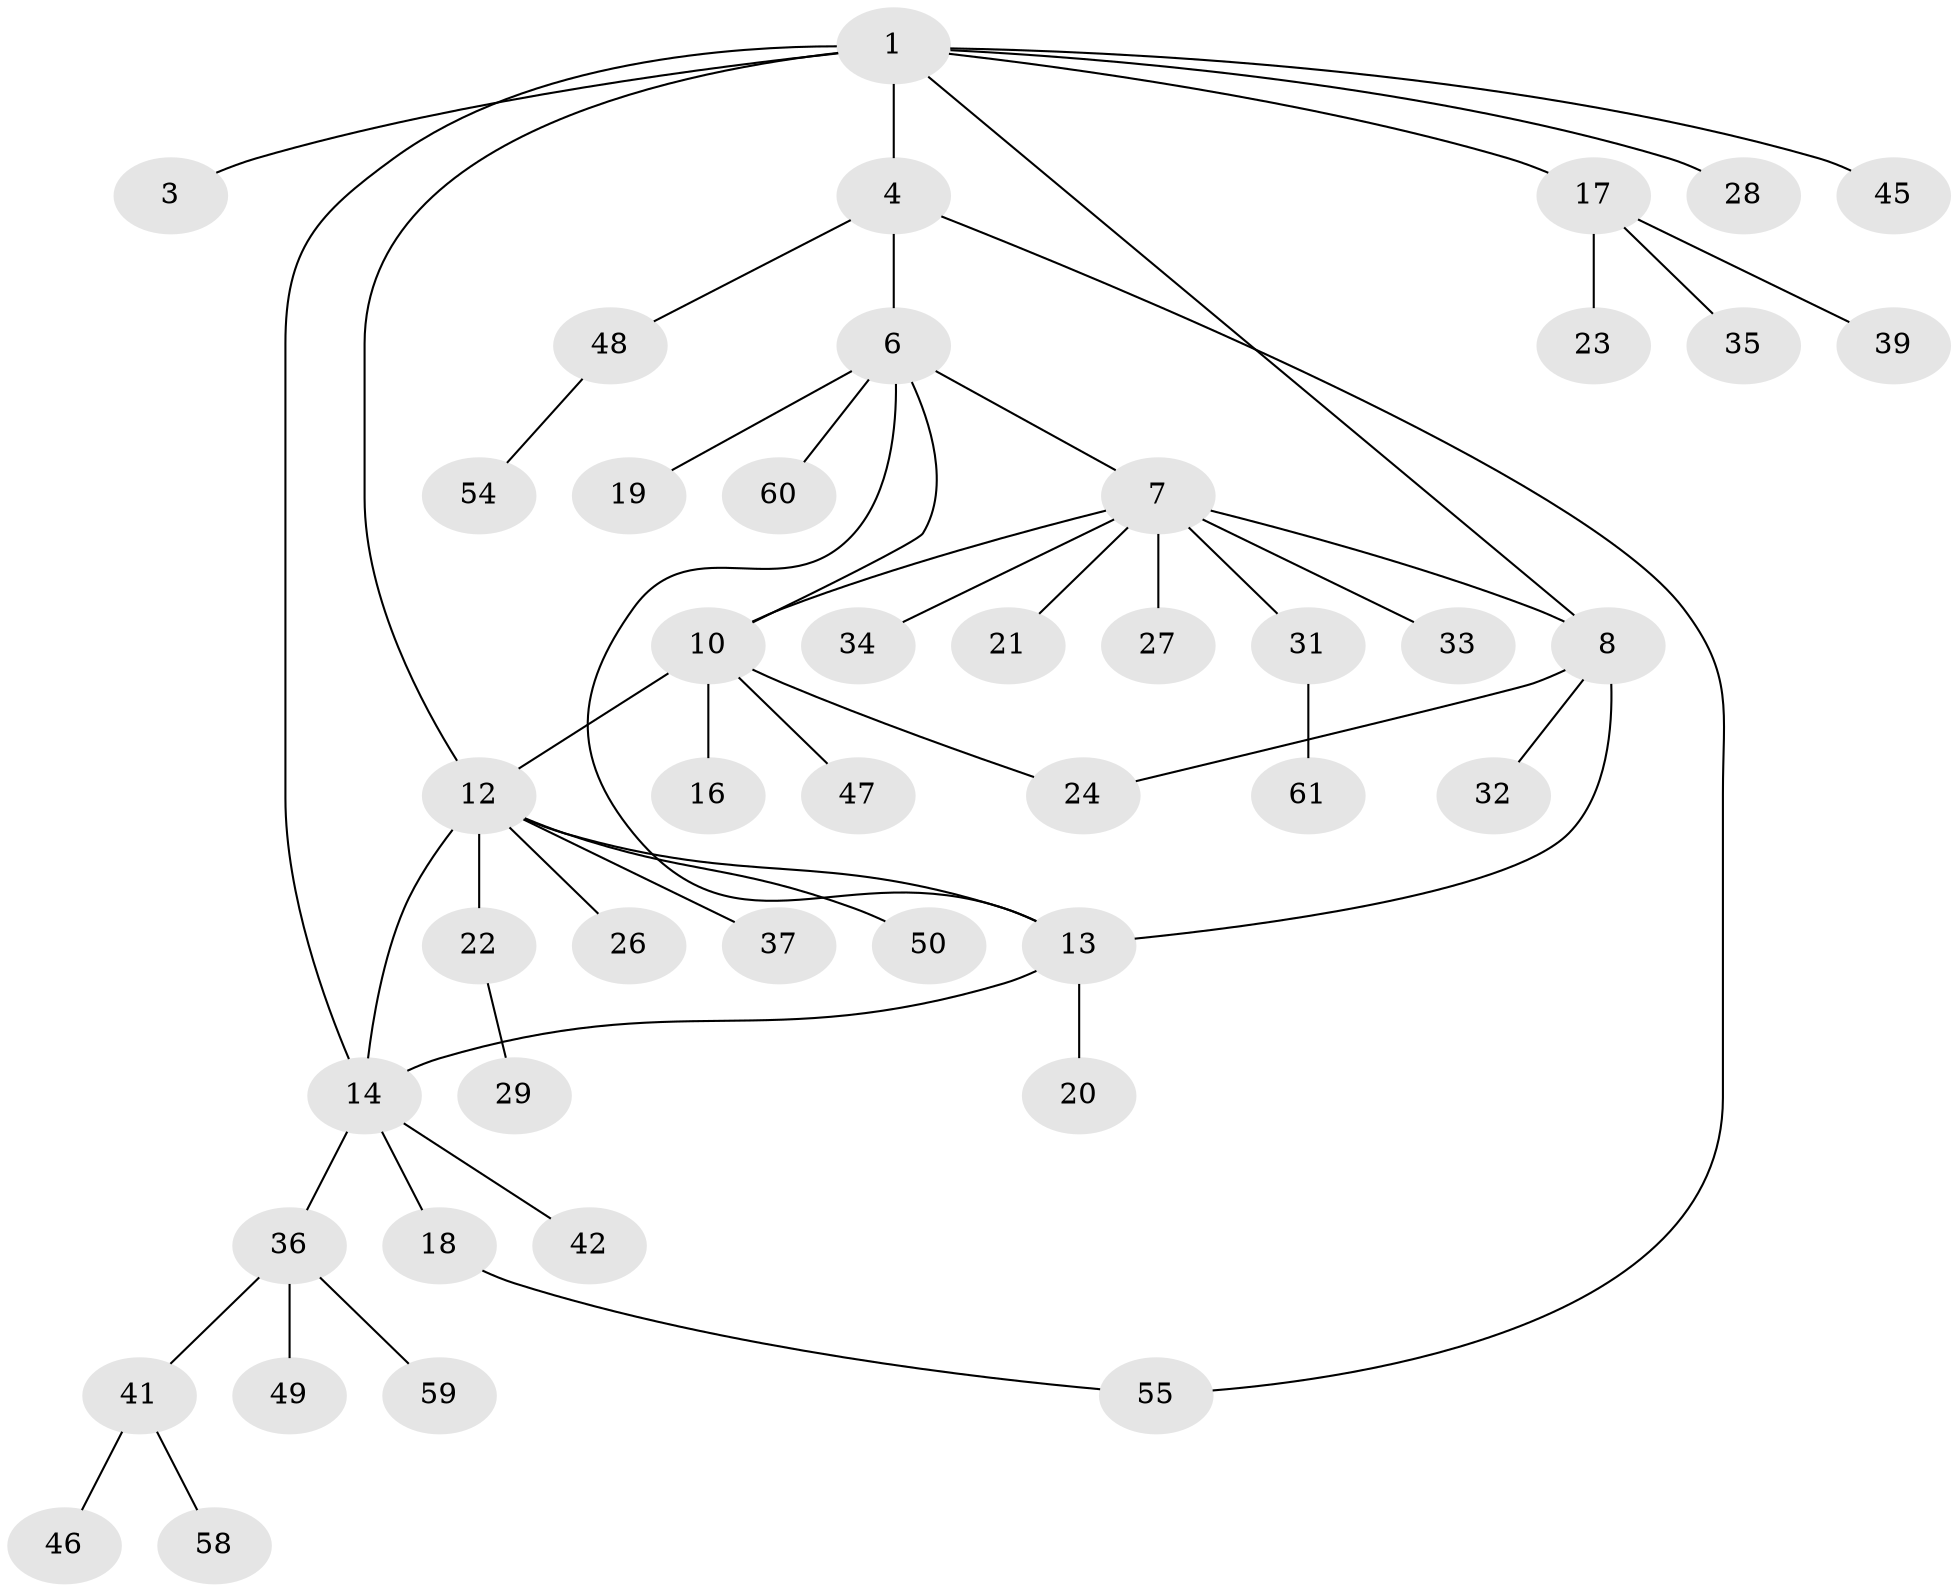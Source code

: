 // original degree distribution, {7: 0.016129032258064516, 4: 0.03225806451612903, 2: 0.14516129032258066, 5: 0.0967741935483871, 8: 0.03225806451612903, 10: 0.016129032258064516, 3: 0.14516129032258066, 1: 0.5161290322580645}
// Generated by graph-tools (version 1.1) at 2025/42/03/06/25 10:42:12]
// undirected, 45 vertices, 53 edges
graph export_dot {
graph [start="1"]
  node [color=gray90,style=filled];
  1 [super="+2"];
  3;
  4 [super="+5"];
  6 [super="+40"];
  7 [super="+30"];
  8 [super="+9"];
  10 [super="+11"];
  12 [super="+15"];
  13;
  14 [super="+25"];
  16;
  17 [super="+51"];
  18 [super="+53"];
  19;
  20 [super="+56"];
  21;
  22 [super="+43"];
  23;
  24 [super="+44"];
  26;
  27;
  28;
  29;
  31;
  32;
  33;
  34;
  35;
  36 [super="+38"];
  37 [super="+62"];
  39;
  41 [super="+52"];
  42;
  45;
  46;
  47;
  48 [super="+57"];
  49;
  50;
  54;
  55;
  58;
  59;
  60;
  61;
  1 -- 3 [weight=2];
  1 -- 12;
  1 -- 14;
  1 -- 17;
  1 -- 45;
  1 -- 8;
  1 -- 28;
  1 -- 4;
  4 -- 6 [weight=2];
  4 -- 48;
  4 -- 55;
  6 -- 7;
  6 -- 10;
  6 -- 13;
  6 -- 19;
  6 -- 60;
  7 -- 8 [weight=2];
  7 -- 10;
  7 -- 21;
  7 -- 27;
  7 -- 31;
  7 -- 33;
  7 -- 34;
  8 -- 32;
  8 -- 13;
  8 -- 24;
  10 -- 12 [weight=2];
  10 -- 47;
  10 -- 16;
  10 -- 24;
  12 -- 22;
  12 -- 26;
  12 -- 37;
  12 -- 50;
  12 -- 13;
  12 -- 14;
  13 -- 14;
  13 -- 20;
  14 -- 18;
  14 -- 42;
  14 -- 36;
  17 -- 23;
  17 -- 35;
  17 -- 39;
  18 -- 55;
  22 -- 29;
  31 -- 61;
  36 -- 49;
  36 -- 41;
  36 -- 59;
  41 -- 46;
  41 -- 58;
  48 -- 54;
}
